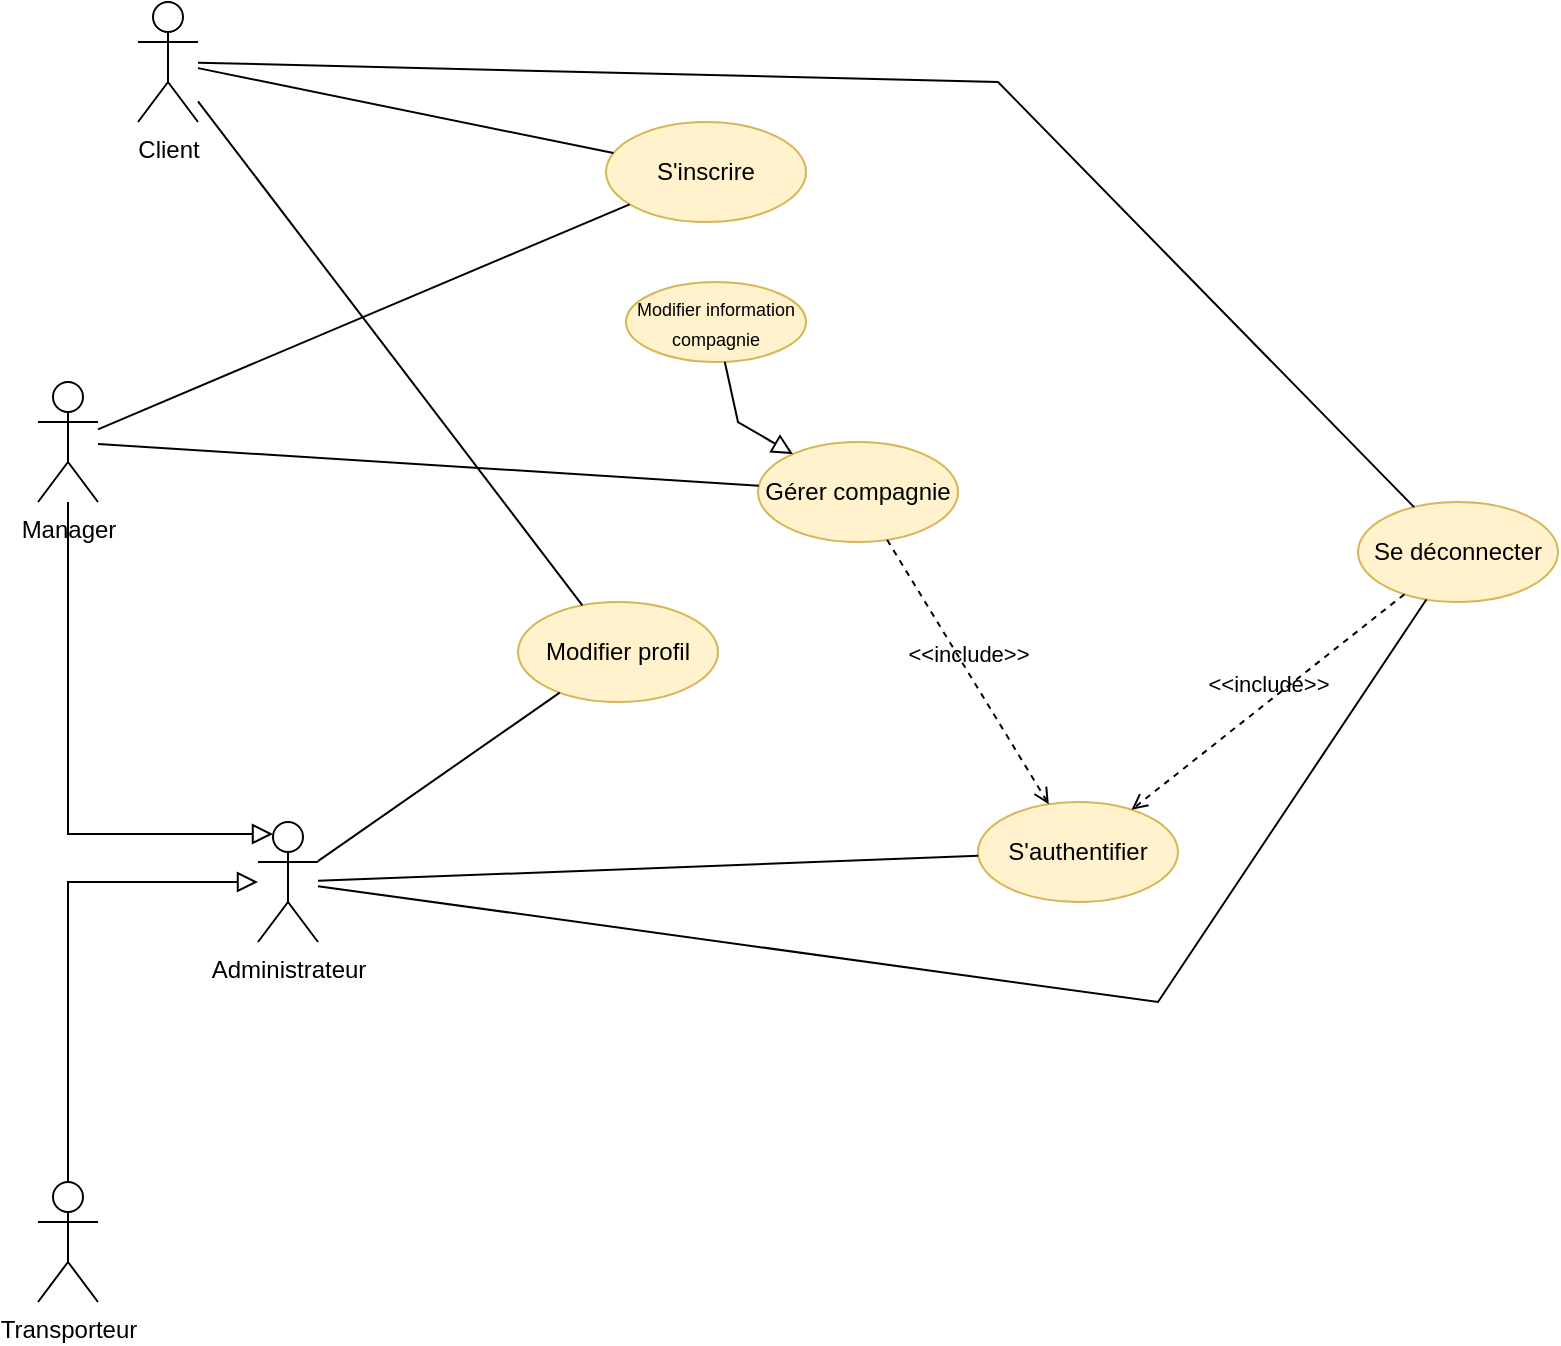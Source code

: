 <mxfile version="21.6.7" type="github">
  <diagram name="Page-1" id="OhFcPtTlOtvvqWhLXs4T">
    <mxGraphModel dx="830" dy="1768" grid="1" gridSize="10" guides="1" tooltips="1" connect="1" arrows="1" fold="1" page="1" pageScale="1" pageWidth="827" pageHeight="1169" math="0" shadow="0">
      <root>
        <mxCell id="0" />
        <mxCell id="1" parent="0" />
        <mxCell id="5n6yjhj8xIpn8MunAipn-1" value="Administrateur" style="shape=umlActor;verticalLabelPosition=bottom;verticalAlign=top;html=1;outlineConnect=0;" vertex="1" parent="1">
          <mxGeometry x="140" y="170" width="30" height="60" as="geometry" />
        </mxCell>
        <mxCell id="5n6yjhj8xIpn8MunAipn-4" value="Transporteur" style="shape=umlActor;verticalLabelPosition=bottom;verticalAlign=top;html=1;" vertex="1" parent="1">
          <mxGeometry x="30" y="350" width="30" height="60" as="geometry" />
        </mxCell>
        <mxCell id="5n6yjhj8xIpn8MunAipn-7" value="" style="endArrow=block;html=1;rounded=0;align=center;verticalAlign=bottom;endFill=0;labelBackgroundColor=none;endSize=8;exitX=0.5;exitY=0;exitDx=0;exitDy=0;exitPerimeter=0;" edge="1" parent="1" source="5n6yjhj8xIpn8MunAipn-4" target="5n6yjhj8xIpn8MunAipn-1">
          <mxGeometry relative="1" as="geometry">
            <mxPoint x="80" y="330" as="sourcePoint" />
            <mxPoint x="240" y="330" as="targetPoint" />
            <Array as="points">
              <mxPoint x="45" y="200" />
            </Array>
          </mxGeometry>
        </mxCell>
        <mxCell id="5n6yjhj8xIpn8MunAipn-8" value="" style="resizable=0;html=1;align=center;verticalAlign=top;labelBackgroundColor=none;" connectable="0" vertex="1" parent="5n6yjhj8xIpn8MunAipn-7">
          <mxGeometry relative="1" as="geometry" />
        </mxCell>
        <mxCell id="5n6yjhj8xIpn8MunAipn-10" value="Client" style="shape=umlActor;verticalLabelPosition=bottom;verticalAlign=top;html=1;" vertex="1" parent="1">
          <mxGeometry x="80" y="-240" width="30" height="60" as="geometry" />
        </mxCell>
        <mxCell id="5n6yjhj8xIpn8MunAipn-11" value="S&#39;authentifier" style="ellipse;html=1;whiteSpace=wrap;fillColor=#fff2cc;strokeColor=#d6b656;" vertex="1" parent="1">
          <mxGeometry x="500" y="160" width="100" height="50" as="geometry" />
        </mxCell>
        <mxCell id="5n6yjhj8xIpn8MunAipn-12" value="Manager" style="shape=umlActor;verticalLabelPosition=bottom;verticalAlign=top;html=1;outlineConnect=0;" vertex="1" parent="1">
          <mxGeometry x="30" y="-50" width="30" height="60" as="geometry" />
        </mxCell>
        <mxCell id="5n6yjhj8xIpn8MunAipn-17" value="" style="endArrow=block;html=1;rounded=0;align=center;verticalAlign=bottom;endFill=0;labelBackgroundColor=none;endSize=8;entryX=0.25;entryY=0.1;entryDx=0;entryDy=0;entryPerimeter=0;" edge="1" parent="1" source="5n6yjhj8xIpn8MunAipn-12" target="5n6yjhj8xIpn8MunAipn-1">
          <mxGeometry relative="1" as="geometry">
            <mxPoint x="120" y="220" as="sourcePoint" />
            <mxPoint x="45" y="190" as="targetPoint" />
            <Array as="points">
              <mxPoint x="45" y="176" />
            </Array>
          </mxGeometry>
        </mxCell>
        <mxCell id="5n6yjhj8xIpn8MunAipn-18" value="" style="resizable=0;html=1;align=center;verticalAlign=top;labelBackgroundColor=none;" connectable="0" vertex="1" parent="5n6yjhj8xIpn8MunAipn-17">
          <mxGeometry relative="1" as="geometry" />
        </mxCell>
        <mxCell id="5n6yjhj8xIpn8MunAipn-19" value="" style="endArrow=none;startArrow=none;endFill=0;startFill=0;endSize=8;html=1;verticalAlign=bottom;labelBackgroundColor=none;strokeWidth=1;rounded=0;" edge="1" parent="1" source="5n6yjhj8xIpn8MunAipn-1" target="5n6yjhj8xIpn8MunAipn-11">
          <mxGeometry width="160" relative="1" as="geometry">
            <mxPoint x="120" y="220" as="sourcePoint" />
            <mxPoint x="280" y="220" as="targetPoint" />
          </mxGeometry>
        </mxCell>
        <mxCell id="5n6yjhj8xIpn8MunAipn-20" value="S&#39;inscrire" style="ellipse;html=1;whiteSpace=wrap;fillColor=#fff2cc;strokeColor=#d6b656;" vertex="1" parent="1">
          <mxGeometry x="314" y="-180" width="100" height="50" as="geometry" />
        </mxCell>
        <mxCell id="5n6yjhj8xIpn8MunAipn-21" value="" style="endArrow=none;startArrow=none;endFill=0;startFill=0;endSize=8;html=1;verticalAlign=bottom;labelBackgroundColor=none;strokeWidth=1;rounded=0;" edge="1" parent="1" source="5n6yjhj8xIpn8MunAipn-12" target="5n6yjhj8xIpn8MunAipn-20">
          <mxGeometry width="160" relative="1" as="geometry">
            <mxPoint x="180" y="200" as="sourcePoint" />
            <mxPoint x="460" y="209" as="targetPoint" />
          </mxGeometry>
        </mxCell>
        <mxCell id="5n6yjhj8xIpn8MunAipn-22" value="" style="endArrow=none;startArrow=none;endFill=0;startFill=0;endSize=8;html=1;verticalAlign=bottom;labelBackgroundColor=none;strokeWidth=1;rounded=0;" edge="1" parent="1" source="5n6yjhj8xIpn8MunAipn-10" target="5n6yjhj8xIpn8MunAipn-20">
          <mxGeometry width="160" relative="1" as="geometry">
            <mxPoint x="190" y="210" as="sourcePoint" />
            <mxPoint x="470" y="219" as="targetPoint" />
          </mxGeometry>
        </mxCell>
        <mxCell id="5n6yjhj8xIpn8MunAipn-25" value="Se déconnecter" style="ellipse;html=1;whiteSpace=wrap;fillColor=#fff2cc;strokeColor=#d6b656;" vertex="1" parent="1">
          <mxGeometry x="690" y="10" width="100" height="50" as="geometry" />
        </mxCell>
        <mxCell id="5n6yjhj8xIpn8MunAipn-26" value="" style="endArrow=none;startArrow=none;endFill=0;startFill=0;endSize=8;html=1;verticalAlign=bottom;labelBackgroundColor=none;strokeWidth=1;rounded=0;" edge="1" parent="1" source="5n6yjhj8xIpn8MunAipn-10" target="5n6yjhj8xIpn8MunAipn-25">
          <mxGeometry width="160" relative="1" as="geometry">
            <mxPoint x="120" y="-191" as="sourcePoint" />
            <mxPoint x="392" y="-24" as="targetPoint" />
            <Array as="points">
              <mxPoint x="510" y="-200" />
            </Array>
          </mxGeometry>
        </mxCell>
        <mxCell id="5n6yjhj8xIpn8MunAipn-27" value="&amp;lt;&amp;lt;include&amp;gt;&amp;gt;" style="html=1;verticalAlign=bottom;labelBackgroundColor=none;endArrow=open;endFill=0;dashed=1;rounded=0;" edge="1" parent="1" source="5n6yjhj8xIpn8MunAipn-25" target="5n6yjhj8xIpn8MunAipn-11">
          <mxGeometry width="160" relative="1" as="geometry">
            <mxPoint x="330" y="70" as="sourcePoint" />
            <mxPoint x="490" y="70" as="targetPoint" />
          </mxGeometry>
        </mxCell>
        <mxCell id="5n6yjhj8xIpn8MunAipn-28" value="" style="endArrow=none;startArrow=none;endFill=0;startFill=0;endSize=8;html=1;verticalAlign=bottom;labelBackgroundColor=none;strokeWidth=1;rounded=0;" edge="1" parent="1" source="5n6yjhj8xIpn8MunAipn-1" target="5n6yjhj8xIpn8MunAipn-25">
          <mxGeometry width="160" relative="1" as="geometry">
            <mxPoint x="70" y="-11" as="sourcePoint" />
            <mxPoint x="375" y="-40" as="targetPoint" />
            <Array as="points">
              <mxPoint x="590" y="260" />
            </Array>
          </mxGeometry>
        </mxCell>
        <mxCell id="5n6yjhj8xIpn8MunAipn-29" value="Gérer compagnie" style="ellipse;html=1;whiteSpace=wrap;fillColor=#fff2cc;strokeColor=#d6b656;" vertex="1" parent="1">
          <mxGeometry x="390" y="-20" width="100" height="50" as="geometry" />
        </mxCell>
        <mxCell id="5n6yjhj8xIpn8MunAipn-30" value="" style="endArrow=none;startArrow=none;endFill=0;startFill=0;endSize=8;html=1;verticalAlign=bottom;labelBackgroundColor=none;strokeWidth=1;rounded=0;" edge="1" parent="1" source="5n6yjhj8xIpn8MunAipn-12" target="5n6yjhj8xIpn8MunAipn-29">
          <mxGeometry width="160" relative="1" as="geometry">
            <mxPoint x="70" y="-13" as="sourcePoint" />
            <mxPoint x="344" y="-75" as="targetPoint" />
          </mxGeometry>
        </mxCell>
        <mxCell id="5n6yjhj8xIpn8MunAipn-31" value="&amp;lt;&amp;lt;include&amp;gt;&amp;gt;" style="html=1;verticalAlign=bottom;labelBackgroundColor=none;endArrow=open;endFill=0;dashed=1;rounded=0;" edge="1" parent="1" source="5n6yjhj8xIpn8MunAipn-29" target="5n6yjhj8xIpn8MunAipn-11">
          <mxGeometry width="160" relative="1" as="geometry">
            <mxPoint x="723" y="66" as="sourcePoint" />
            <mxPoint x="587" y="174" as="targetPoint" />
          </mxGeometry>
        </mxCell>
        <mxCell id="5n6yjhj8xIpn8MunAipn-32" value="&lt;font style=&quot;font-size: 9px;&quot;&gt;Modifier information compagnie&lt;/font&gt;" style="ellipse;html=1;whiteSpace=wrap;fillColor=#fff2cc;strokeColor=#d6b656;" vertex="1" parent="1">
          <mxGeometry x="324" y="-100" width="90" height="40" as="geometry" />
        </mxCell>
        <mxCell id="5n6yjhj8xIpn8MunAipn-33" value="" style="endArrow=block;html=1;rounded=0;align=center;verticalAlign=bottom;endFill=0;labelBackgroundColor=none;endSize=8;" edge="1" parent="1" source="5n6yjhj8xIpn8MunAipn-32" target="5n6yjhj8xIpn8MunAipn-29">
          <mxGeometry relative="1" as="geometry">
            <mxPoint x="55" y="360" as="sourcePoint" />
            <mxPoint x="150" y="210" as="targetPoint" />
            <Array as="points">
              <mxPoint x="380" y="-30" />
            </Array>
          </mxGeometry>
        </mxCell>
        <mxCell id="5n6yjhj8xIpn8MunAipn-34" value="" style="resizable=0;html=1;align=center;verticalAlign=top;labelBackgroundColor=none;" connectable="0" vertex="1" parent="5n6yjhj8xIpn8MunAipn-33">
          <mxGeometry relative="1" as="geometry" />
        </mxCell>
        <mxCell id="5n6yjhj8xIpn8MunAipn-36" value="Modifier profil" style="ellipse;html=1;whiteSpace=wrap;fillColor=#fff2cc;strokeColor=#d6b656;" vertex="1" parent="1">
          <mxGeometry x="270" y="60" width="100" height="50" as="geometry" />
        </mxCell>
        <mxCell id="5n6yjhj8xIpn8MunAipn-37" value="" style="endArrow=none;startArrow=none;endFill=0;startFill=0;endSize=8;html=1;verticalAlign=bottom;labelBackgroundColor=none;strokeWidth=1;rounded=0;" edge="1" parent="1" source="5n6yjhj8xIpn8MunAipn-1" target="5n6yjhj8xIpn8MunAipn-36">
          <mxGeometry width="160" relative="1" as="geometry">
            <mxPoint x="180" y="200" as="sourcePoint" />
            <mxPoint x="510" y="196" as="targetPoint" />
          </mxGeometry>
        </mxCell>
        <mxCell id="5n6yjhj8xIpn8MunAipn-38" value="" style="endArrow=none;startArrow=none;endFill=0;startFill=0;endSize=8;html=1;verticalAlign=bottom;labelBackgroundColor=none;strokeWidth=1;rounded=0;" edge="1" parent="1" source="5n6yjhj8xIpn8MunAipn-10" target="5n6yjhj8xIpn8MunAipn-36">
          <mxGeometry width="160" relative="1" as="geometry">
            <mxPoint x="120" y="-197" as="sourcePoint" />
            <mxPoint x="328" y="-154" as="targetPoint" />
          </mxGeometry>
        </mxCell>
      </root>
    </mxGraphModel>
  </diagram>
</mxfile>
